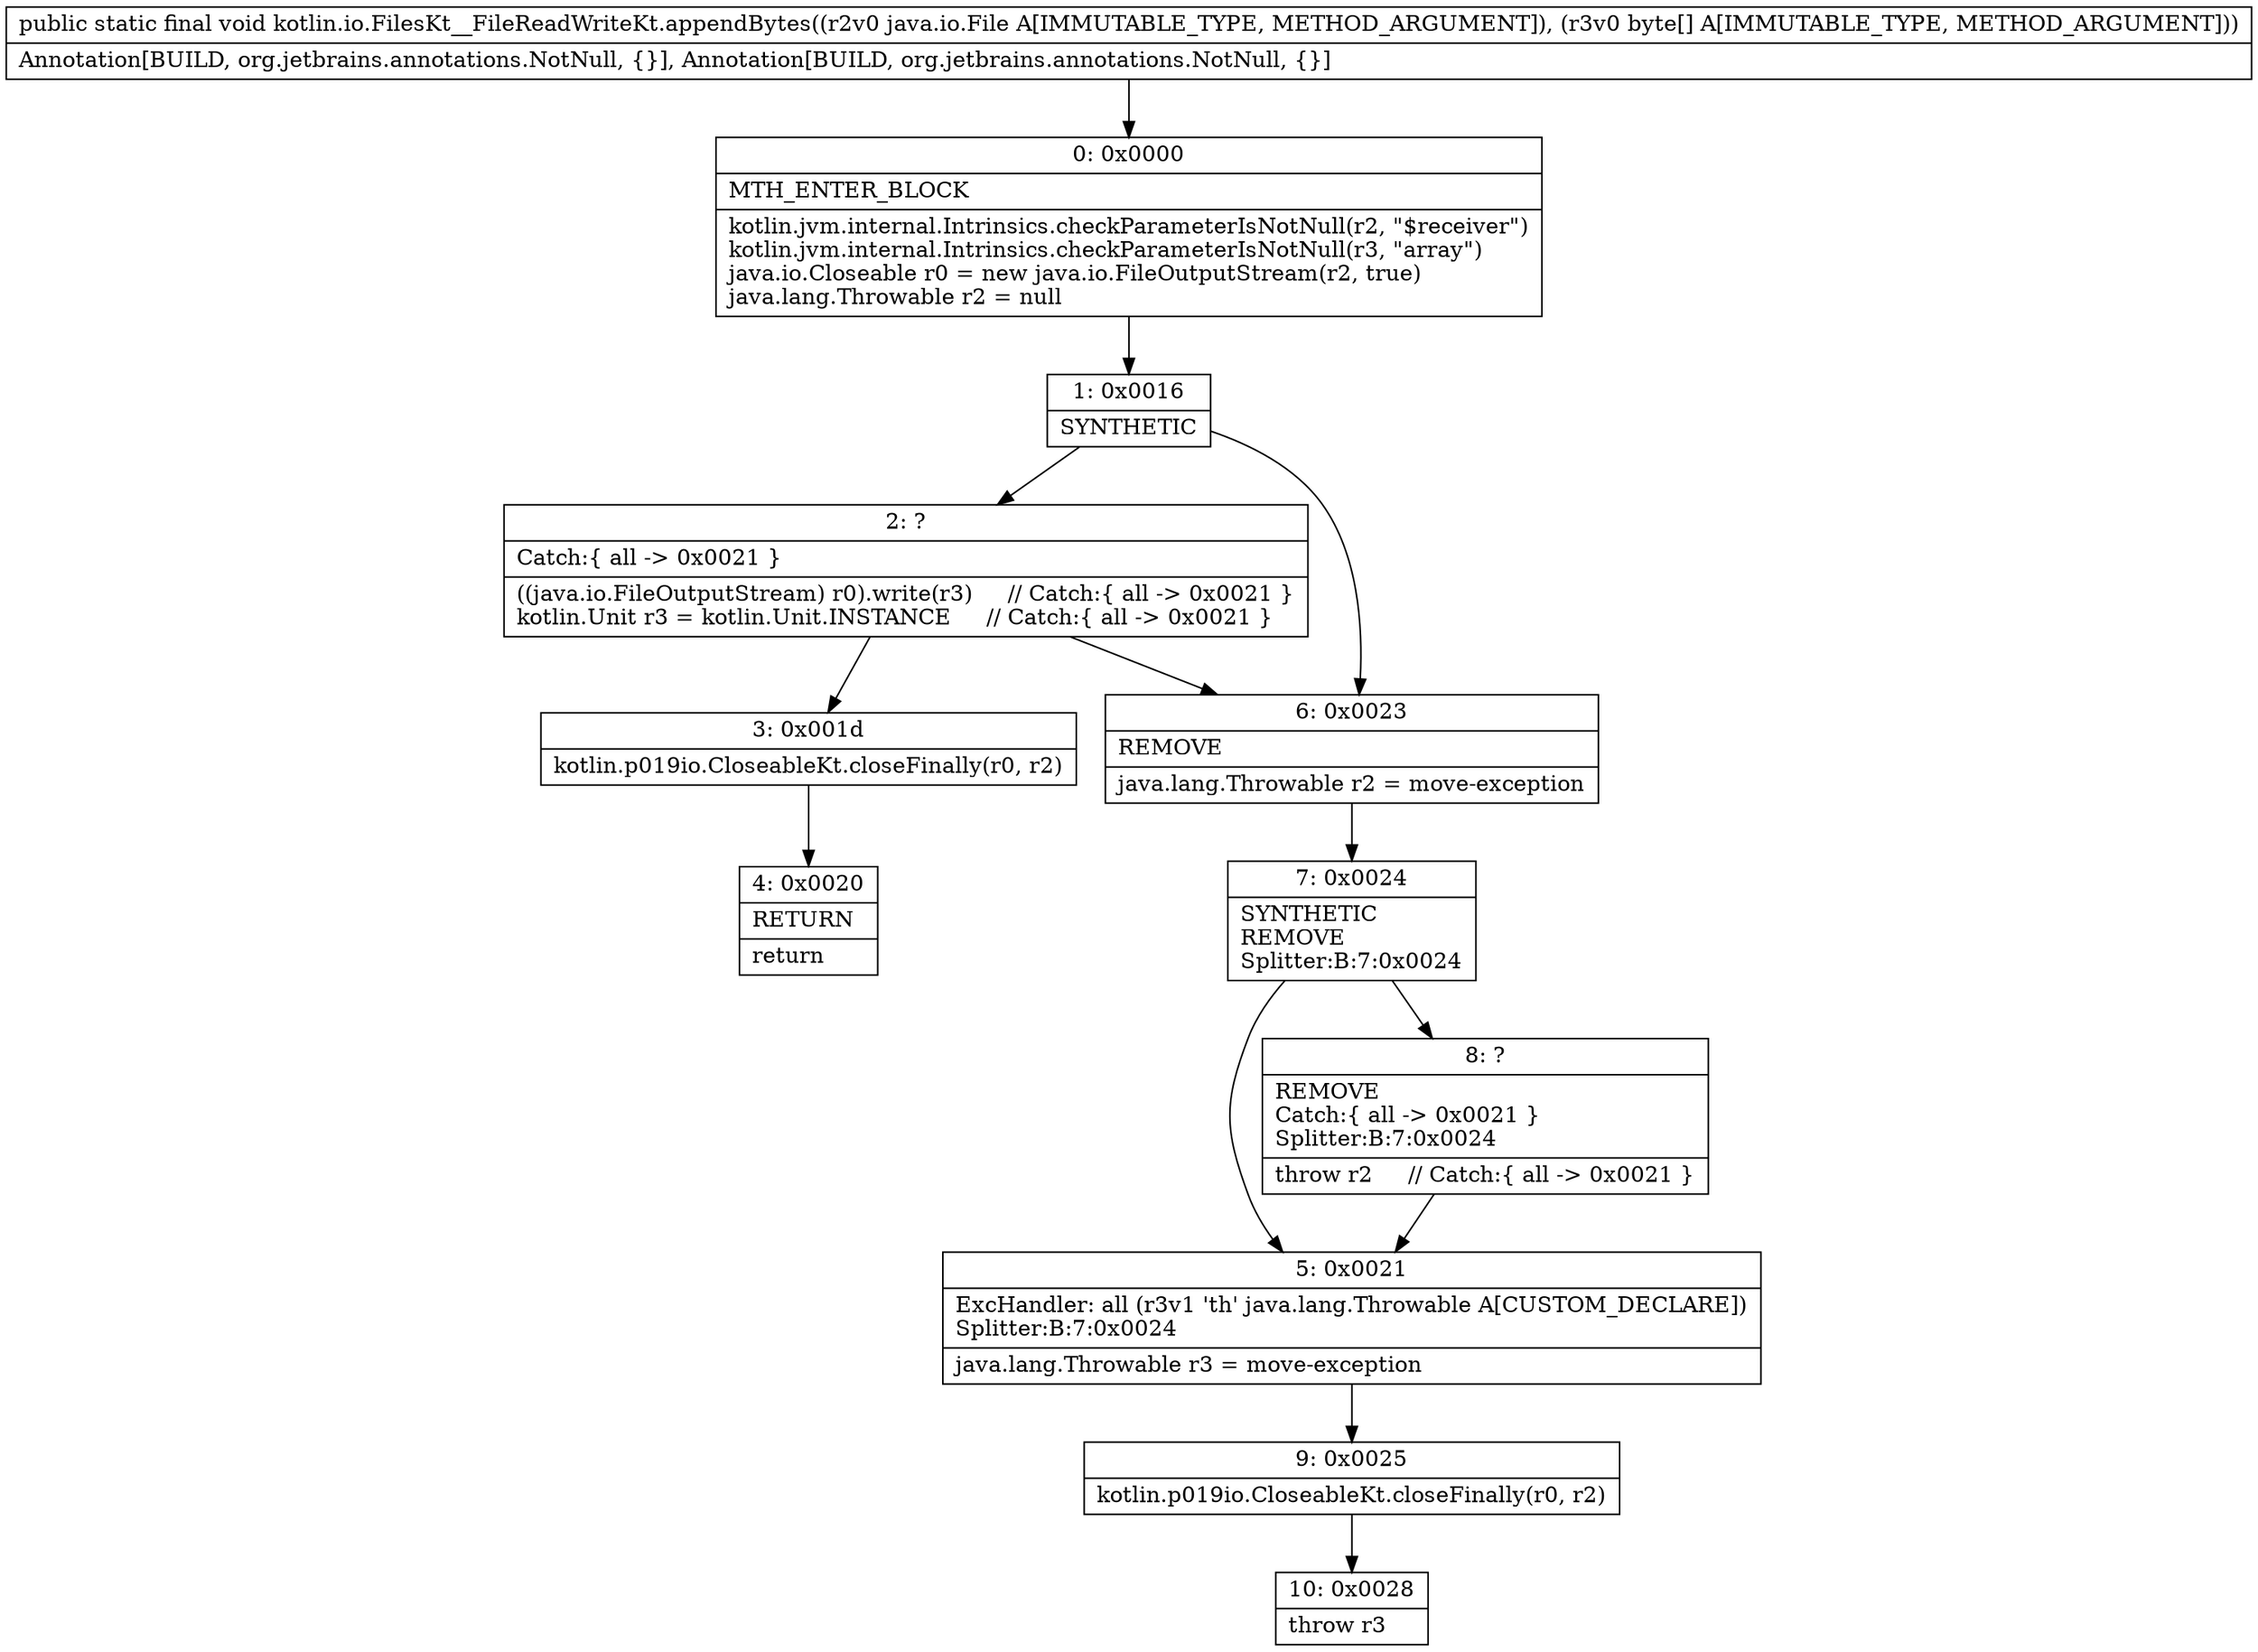 digraph "CFG forkotlin.io.FilesKt__FileReadWriteKt.appendBytes(Ljava\/io\/File;[B)V" {
Node_0 [shape=record,label="{0\:\ 0x0000|MTH_ENTER_BLOCK\l|kotlin.jvm.internal.Intrinsics.checkParameterIsNotNull(r2, \"$receiver\")\lkotlin.jvm.internal.Intrinsics.checkParameterIsNotNull(r3, \"array\")\ljava.io.Closeable r0 = new java.io.FileOutputStream(r2, true)\ljava.lang.Throwable r2 = null\l}"];
Node_1 [shape=record,label="{1\:\ 0x0016|SYNTHETIC\l}"];
Node_2 [shape=record,label="{2\:\ ?|Catch:\{ all \-\> 0x0021 \}\l|((java.io.FileOutputStream) r0).write(r3)     \/\/ Catch:\{ all \-\> 0x0021 \}\lkotlin.Unit r3 = kotlin.Unit.INSTANCE     \/\/ Catch:\{ all \-\> 0x0021 \}\l}"];
Node_3 [shape=record,label="{3\:\ 0x001d|kotlin.p019io.CloseableKt.closeFinally(r0, r2)\l}"];
Node_4 [shape=record,label="{4\:\ 0x0020|RETURN\l|return\l}"];
Node_5 [shape=record,label="{5\:\ 0x0021|ExcHandler: all (r3v1 'th' java.lang.Throwable A[CUSTOM_DECLARE])\lSplitter:B:7:0x0024\l|java.lang.Throwable r3 = move\-exception\l}"];
Node_6 [shape=record,label="{6\:\ 0x0023|REMOVE\l|java.lang.Throwable r2 = move\-exception\l}"];
Node_7 [shape=record,label="{7\:\ 0x0024|SYNTHETIC\lREMOVE\lSplitter:B:7:0x0024\l}"];
Node_8 [shape=record,label="{8\:\ ?|REMOVE\lCatch:\{ all \-\> 0x0021 \}\lSplitter:B:7:0x0024\l|throw r2     \/\/ Catch:\{ all \-\> 0x0021 \}\l}"];
Node_9 [shape=record,label="{9\:\ 0x0025|kotlin.p019io.CloseableKt.closeFinally(r0, r2)\l}"];
Node_10 [shape=record,label="{10\:\ 0x0028|throw r3\l}"];
MethodNode[shape=record,label="{public static final void kotlin.io.FilesKt__FileReadWriteKt.appendBytes((r2v0 java.io.File A[IMMUTABLE_TYPE, METHOD_ARGUMENT]), (r3v0 byte[] A[IMMUTABLE_TYPE, METHOD_ARGUMENT]))  | Annotation[BUILD, org.jetbrains.annotations.NotNull, \{\}], Annotation[BUILD, org.jetbrains.annotations.NotNull, \{\}]\l}"];
MethodNode -> Node_0;
Node_0 -> Node_1;
Node_1 -> Node_2;
Node_1 -> Node_6;
Node_2 -> Node_3;
Node_2 -> Node_6;
Node_3 -> Node_4;
Node_5 -> Node_9;
Node_6 -> Node_7;
Node_7 -> Node_8;
Node_7 -> Node_5;
Node_8 -> Node_5;
Node_9 -> Node_10;
}

